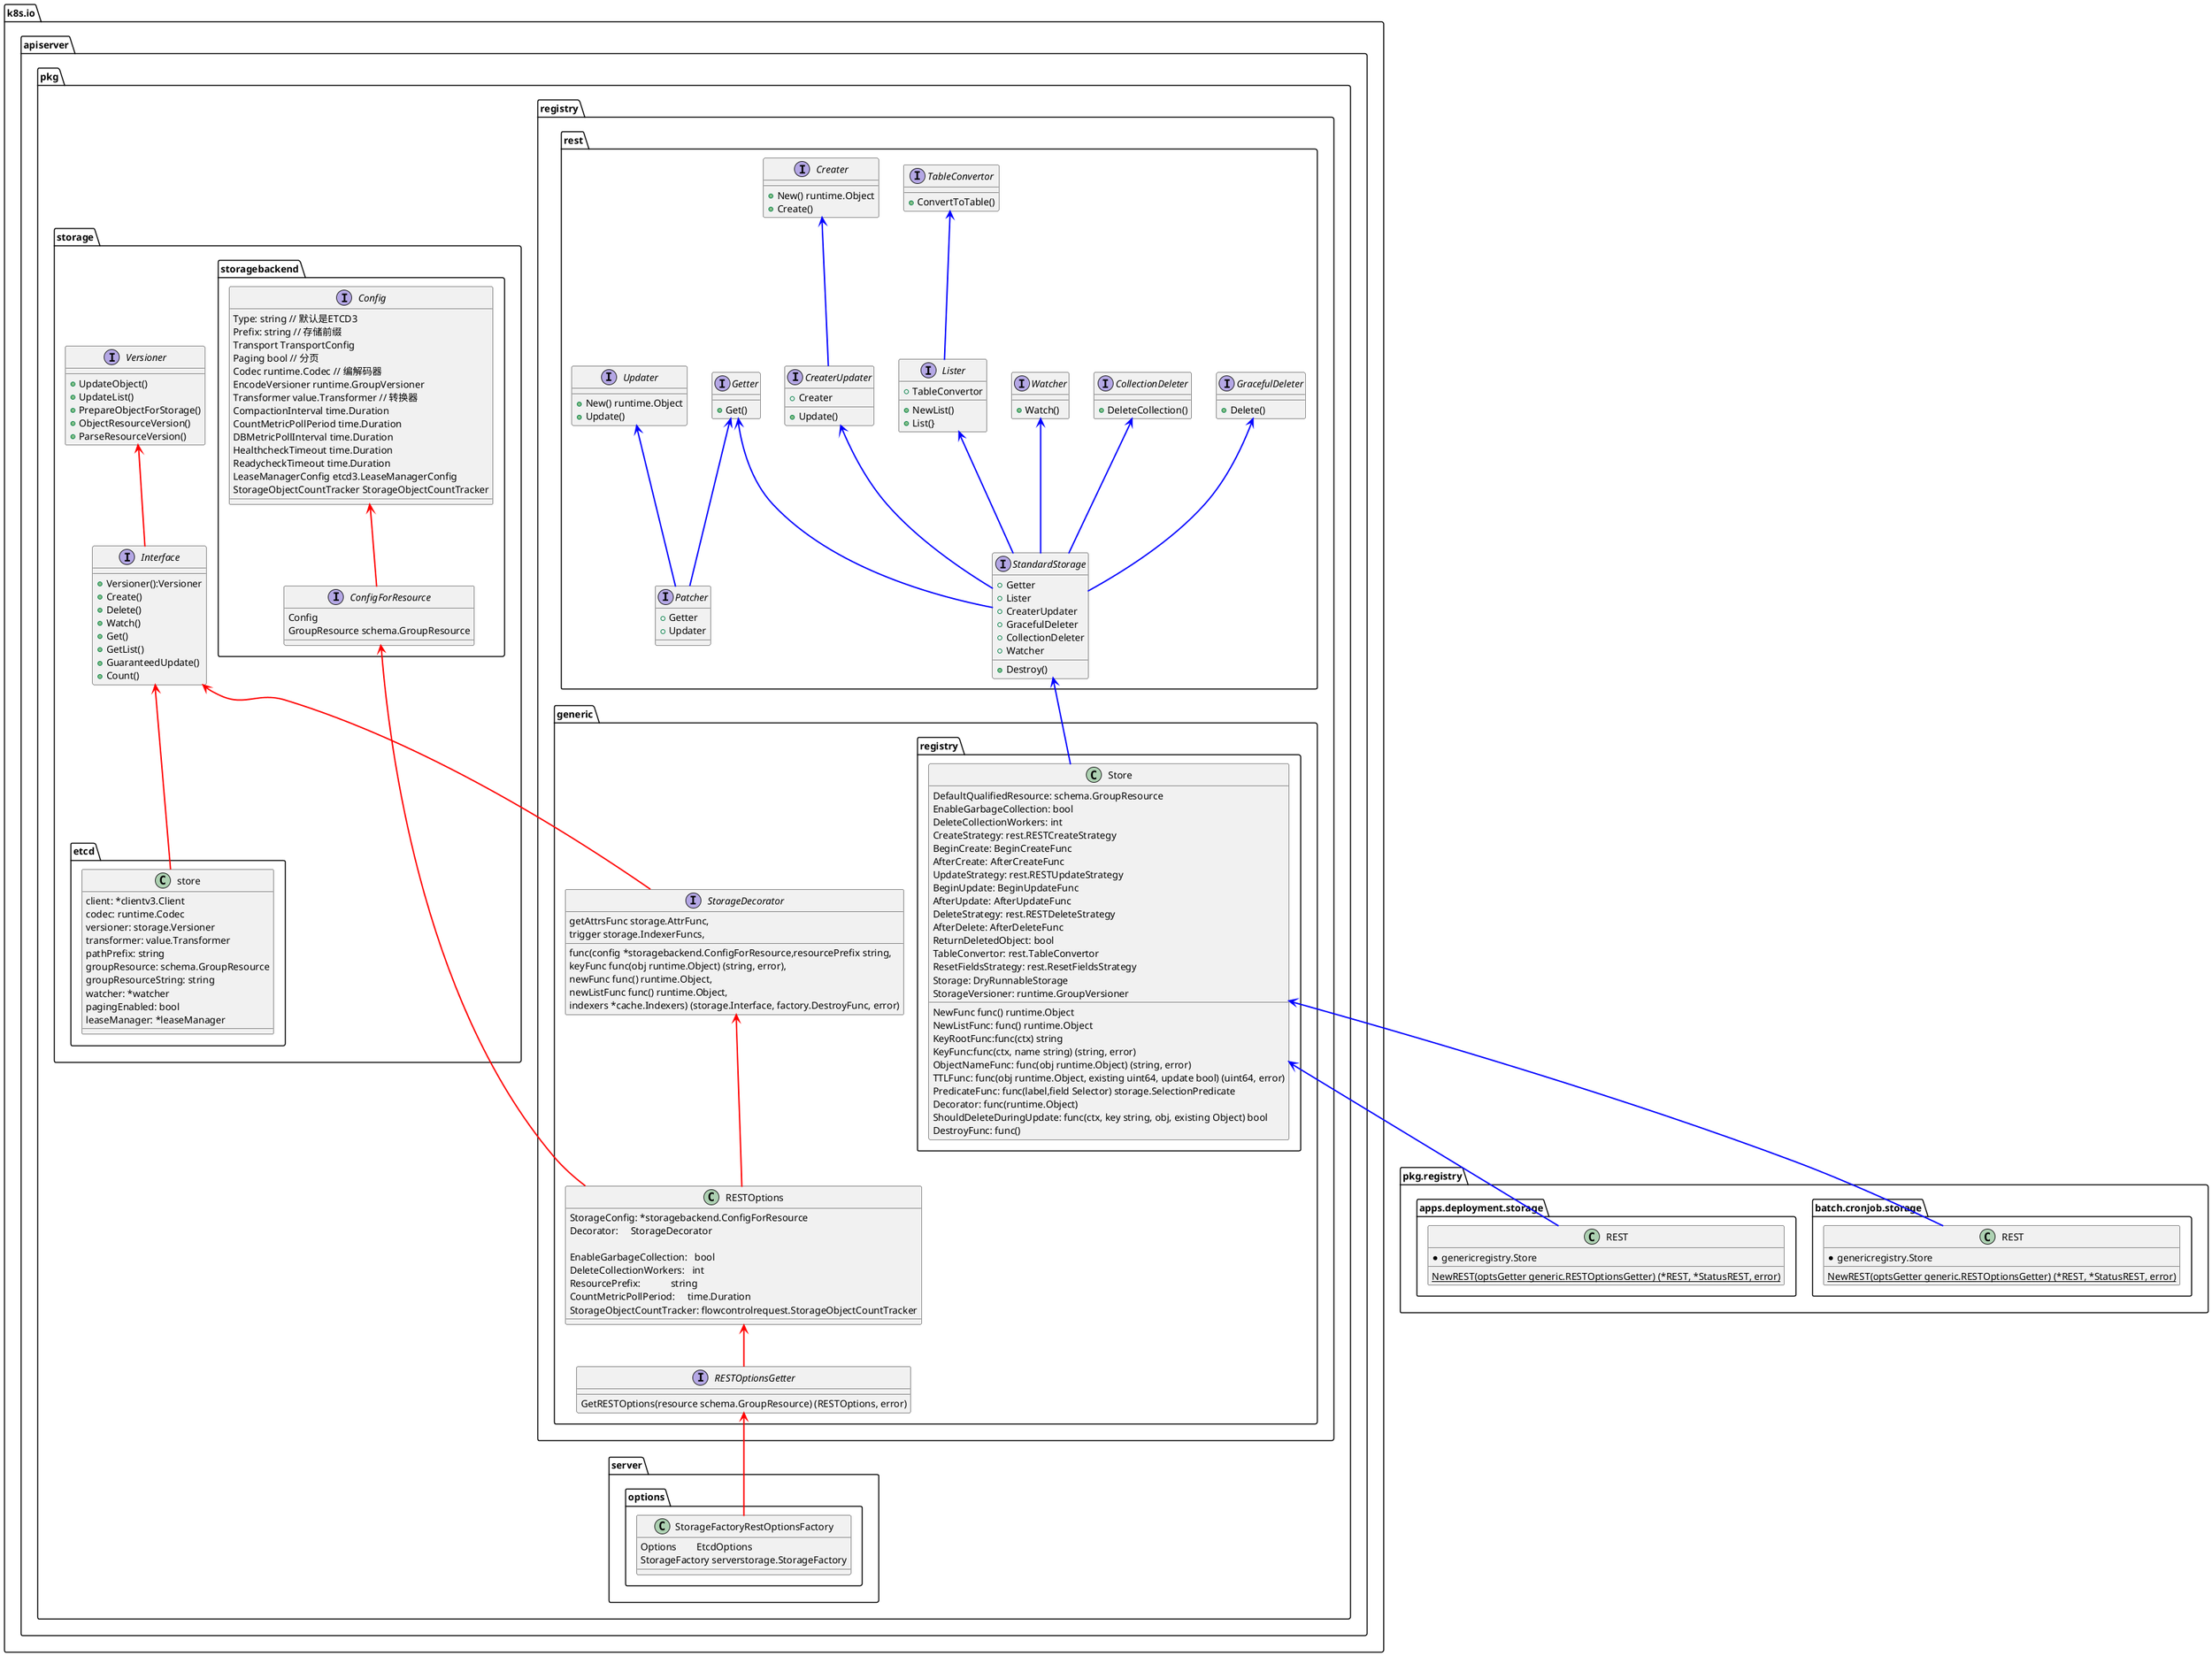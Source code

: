 @startuml
set namespaceSeparator ::

package k8s.io::apiserver::pkg::registry::rest {
    interface Getter {
        +Get()
    }

    interface TableConvertor {
        +ConvertToTable()
    }

    interface Lister {
        +TableConvertor
        +NewList()
        +List(}
    }
    TableConvertor <-[#blue,bold]- Lister

    interface Creater {
        +New() runtime.Object
        +Create()
    }

    interface CreaterUpdater {
        +Creater
        +Update()
    }
    Creater <-[#blue,bold]- CreaterUpdater

    interface GracefulDeleter {
        +Delete()
    }

    interface CollectionDeleter {
        +DeleteCollection()
    }


    interface Updater {
        +New() runtime.Object
        +Update()
    }

    interface Patcher {
        +Getter
        +Updater
    }
    Updater <-[#blue,bold]- Patcher
    Getter <-[#blue,bold]- Patcher

    interface Watcher {
        +Watch()
    }

    interface StandardStorage{
        +Getter
        +Lister
        +CreaterUpdater
        +GracefulDeleter
        +CollectionDeleter
        +Watcher
        +Destroy()
    }
    Getter <-[#blue,bold]- StandardStorage
    Lister <-[#blue,bold]- StandardStorage
    CreaterUpdater <-[#blue,bold]- StandardStorage
    GracefulDeleter <-[#blue,bold]- StandardStorage
    CollectionDeleter <-[#blue,bold]- StandardStorage
    Watcher <-[#blue,bold]- StandardStorage
}

package k8s.io::apiserver::pkg::storage {
    interface Versioner {
        +UpdateObject()
        +UpdateList()
        +PrepareObjectForStorage()
        +ObjectResourceVersion()
        +ParseResourceVersion()
    }

    interface Interface {
        +Versioner():Versioner
        +Create()
        +Delete()
        +Watch()
        +Get()
        +GetList()
        +GuaranteedUpdate()
        +Count()
    }
    Versioner <-[#red,bold]- Interface

    class etcd::store {
        client: *clientv3.Client
        codec: runtime.Codec
        versioner: storage.Versioner
        transformer: value.Transformer
        pathPrefix: string
        groupResource: schema.GroupResource
        groupResourceString: string
        watcher: *watcher
        pagingEnabled: bool
        leaseManager: *leaseManager
    }

    Interface <-[#red,bold]- store
}

package k8s.io::apiserver::pkg::registry::generic::registry {
    class Store {
    NewFunc func() runtime.Object
        NewListFunc: func() runtime.Object
        DefaultQualifiedResource: schema.GroupResource
        KeyRootFunc:func(ctx) string
        KeyFunc:func(ctx, name string) (string, error)
        ObjectNameFunc: func(obj runtime.Object) (string, error)
        TTLFunc: func(obj runtime.Object, existing uint64, update bool) (uint64, error)
        PredicateFunc: func(label,field Selector) storage.SelectionPredicate
        EnableGarbageCollection: bool
        DeleteCollectionWorkers: int
        Decorator: func(runtime.Object)
        CreateStrategy: rest.RESTCreateStrategy
        BeginCreate: BeginCreateFunc
        AfterCreate: AfterCreateFunc
        UpdateStrategy: rest.RESTUpdateStrategy
        BeginUpdate: BeginUpdateFunc
        AfterUpdate: AfterUpdateFunc
        DeleteStrategy: rest.RESTDeleteStrategy
        AfterDelete: AfterDeleteFunc
        ReturnDeletedObject: bool
        ShouldDeleteDuringUpdate: func(ctx, key string, obj, existing Object) bool
        TableConvertor: rest.TableConvertor
        ResetFieldsStrategy: rest.ResetFieldsStrategy
        Storage: DryRunnableStorage
        StorageVersioner: runtime.GroupVersioner
        DestroyFunc: func()
    }
    StandardStorage <-[#blue,bold]- Store
}

package k8s.io::apiserver::pkg::storage::storagebackend{
    interface Config {
        Type: string // 默认是ETCD3
        Prefix: string // 存储前缀
        Transport TransportConfig
        Paging bool // 分页
        Codec runtime.Codec // 编解码器
        EncodeVersioner runtime.GroupVersioner
        Transformer value.Transformer // 转换器
        CompactionInterval time.Duration
        CountMetricPollPeriod time.Duration
        DBMetricPollInterval time.Duration
        HealthcheckTimeout time.Duration
        ReadycheckTimeout time.Duration
        LeaseManagerConfig etcd3.LeaseManagerConfig
        StorageObjectCountTracker StorageObjectCountTracker
    }

    interface ConfigForResource{
        Config
        GroupResource schema.GroupResource
    }
    Config <-[#red,bold]- ConfigForResource
}

package k8s.io::apiserver::pkg::registry::generic{
    interface StorageDecorator {
        func(config *storagebackend.ConfigForResource,resourcePrefix string,
        keyFunc func(obj runtime.Object) (string, error),
        newFunc func() runtime.Object,
        newListFunc func() runtime.Object,
        getAttrsFunc storage.AttrFunc,
        trigger storage.IndexerFuncs,
        indexers *cache.Indexers) (storage.Interface, factory.DestroyFunc, error)
    }
    Interface <-[#red,bold]- StorageDecorator

    class RESTOptions {
        StorageConfig: *storagebackend.ConfigForResource
        Decorator:     StorageDecorator

        EnableGarbageCollection:   bool
        DeleteCollectionWorkers:   int
        ResourcePrefix:            string
        CountMetricPollPeriod:     time.Duration
        StorageObjectCountTracker: flowcontrolrequest.StorageObjectCountTracker
    }
    StorageDecorator <-[#red,bold]- RESTOptions
    ConfigForResource <-[#red,bold]- RESTOptions

    interface RESTOptionsGetter {
        GetRESTOptions(resource schema.GroupResource) (RESTOptions, error)
    }
    RESTOptions <-[#red,bold]- RESTOptionsGetter
}

package k8s.io::apiserver::pkg::server::options {
class StorageFactoryRestOptionsFactory {
	Options        EtcdOptions
	StorageFactory serverstorage.StorageFactory
}
RESTOptionsGetter <-[#red,bold]- StorageFactoryRestOptionsFactory
}


package pkg.registry {
    package batch.cronjob.storage {
        class REST {
            *genericregistry.Store
            {static} NewREST(optsGetter generic.RESTOptionsGetter) (*REST, *StatusREST, error)
        }
        Store <-[#blue,bold]- REST
    }

    package apps.deployment.storage {
        class REST {
            *genericregistry.Store
            {static} NewREST(optsGetter generic.RESTOptionsGetter) (*REST, *StatusREST, error)
        }
        Store <-[#blue,bold]- REST
    }
}
@enduml